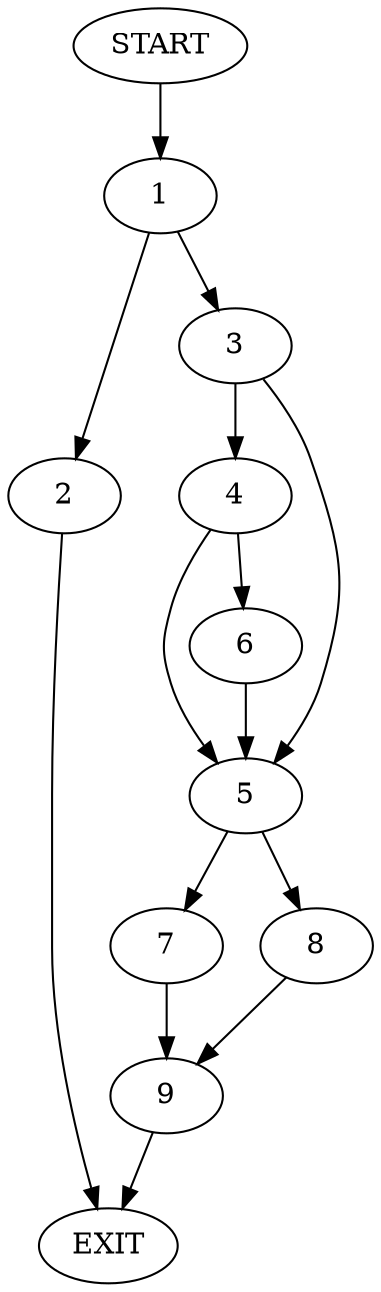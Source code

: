 digraph {
0 [label="START"]
10 [label="EXIT"]
0 -> 1
1 -> 2
1 -> 3
3 -> 4
3 -> 5
2 -> 10
4 -> 6
4 -> 5
5 -> 7
5 -> 8
6 -> 5
8 -> 9
7 -> 9
9 -> 10
}
